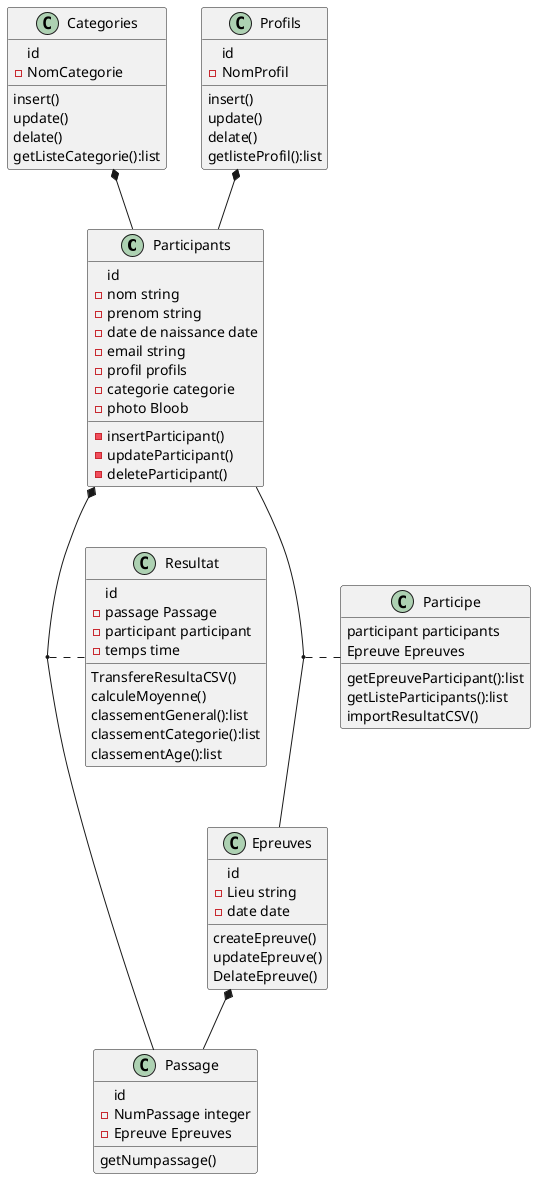 @startuml

class Participants
class Categories
class Profils
class Epreuves
Class Passage
Class Resultat



 Categories *-- Participants
 Profils *-- Participants
 Participants *-- Passage
 Epreuves *-- Passage
 (Participants, Passage) . Resultat
 Participants -- Epreuves
 (Participants,Epreuves) . Participe


 class Profils {
 id
 -NomProfil
 insert()
 update()
 delate()
 getlisteProfil():list
 }

 class Categories {
  id
  -NomCategorie
 insert()
 update()
 delate()
 getListeCategorie():list
  }

 class Participants {
 id
 -nom string
 -prenom string
 -date de naissance date
 -email string
 -profil profils
 -categorie categorie
 -photo Bloob

 -insertParticipant()
 -updateParticipant()
 -deleteParticipant()
 }

 class Epreuves {
 id
 -Lieu string
 -date date


 createEpreuve()
 updateEpreuve()
 DelateEpreuve()
 }
 class Participe {
 participant participants
 Epreuve Epreuves

 getEpreuveParticipant():list
 getListeParticipants():list
 importResultatCSV()
 }

 class Passage {
 id
 -NumPassage integer
 -Epreuve Epreuves
 getNumpassage()
 }
 class Resultat {
 id
 -passage Passage
 -participant participant
 -temps time
 TransfereResultaCSV()
 calculeMoyenne()
 classementGeneral():list
 classementCategorie():list
 classementAge():list
 }

@enduml